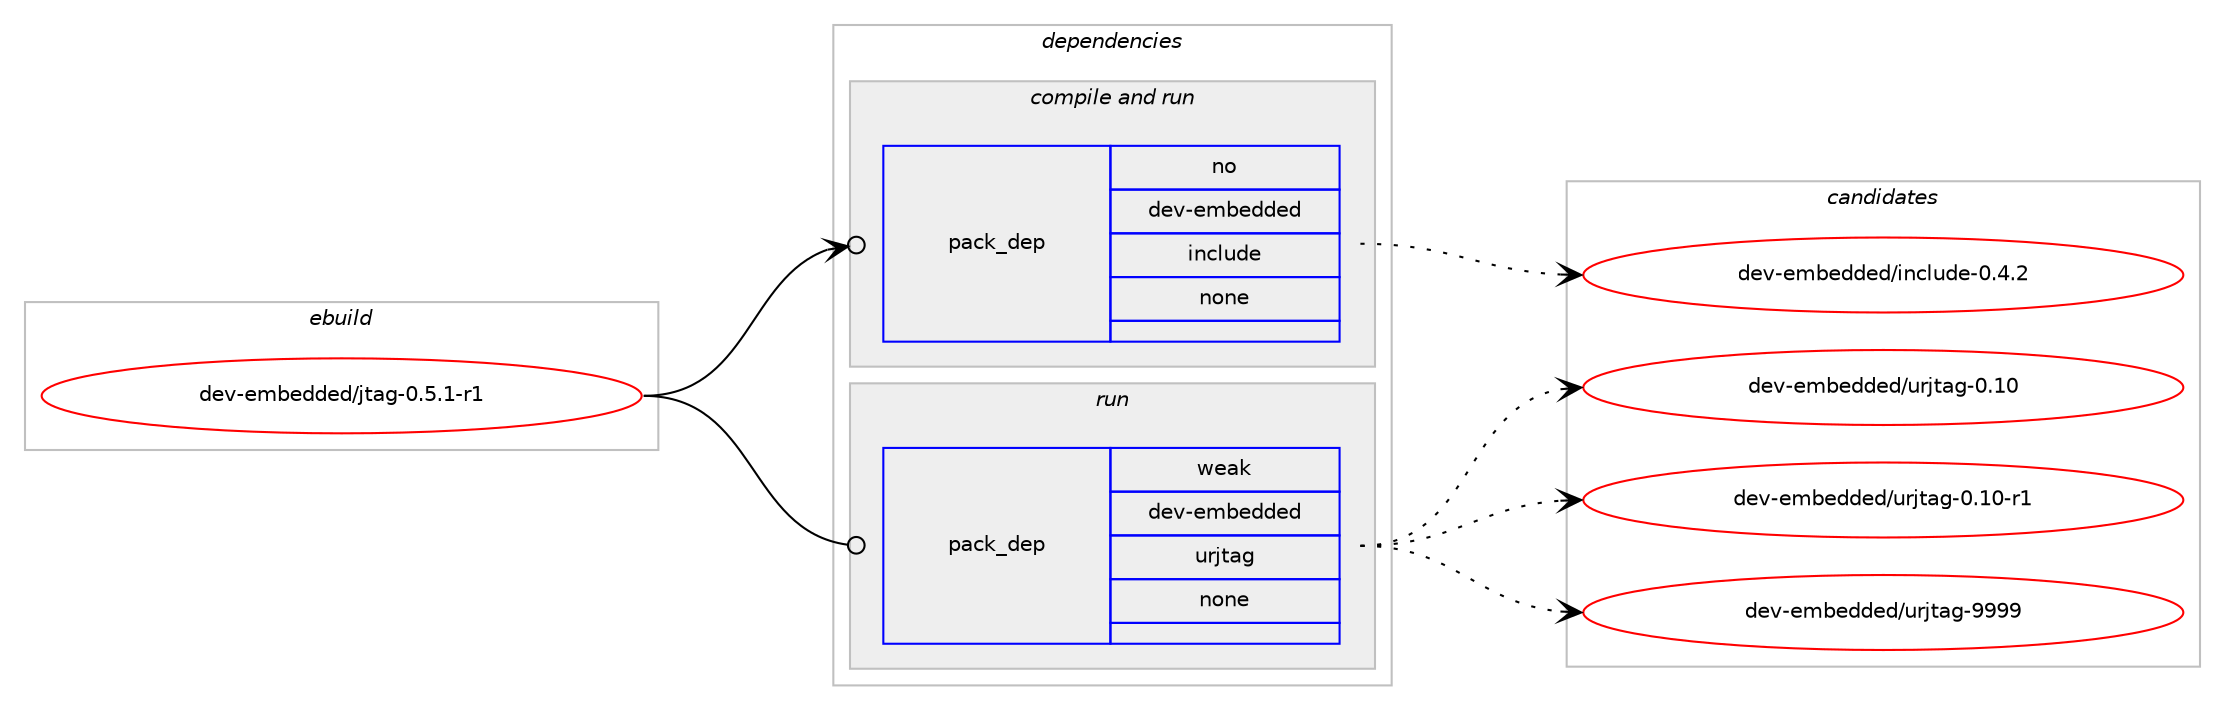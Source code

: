 digraph prolog {

# *************
# Graph options
# *************

newrank=true;
concentrate=true;
compound=true;
graph [rankdir=LR,fontname=Helvetica,fontsize=10,ranksep=1.5];#, ranksep=2.5, nodesep=0.2];
edge  [arrowhead=vee];
node  [fontname=Helvetica,fontsize=10];

# **********
# The ebuild
# **********

subgraph cluster_leftcol {
color=gray;
rank=same;
label=<<i>ebuild</i>>;
id [label="dev-embedded/jtag-0.5.1-r1", color=red, width=4, href="../dev-embedded/jtag-0.5.1-r1.svg"];
}

# ****************
# The dependencies
# ****************

subgraph cluster_midcol {
color=gray;
label=<<i>dependencies</i>>;
subgraph cluster_compile {
fillcolor="#eeeeee";
style=filled;
label=<<i>compile</i>>;
}
subgraph cluster_compileandrun {
fillcolor="#eeeeee";
style=filled;
label=<<i>compile and run</i>>;
subgraph pack944381 {
dependency1323547 [label=<<TABLE BORDER="0" CELLBORDER="1" CELLSPACING="0" CELLPADDING="4" WIDTH="220"><TR><TD ROWSPAN="6" CELLPADDING="30">pack_dep</TD></TR><TR><TD WIDTH="110">no</TD></TR><TR><TD>dev-embedded</TD></TR><TR><TD>include</TD></TR><TR><TD>none</TD></TR><TR><TD></TD></TR></TABLE>>, shape=none, color=blue];
}
id:e -> dependency1323547:w [weight=20,style="solid",arrowhead="odotvee"];
}
subgraph cluster_run {
fillcolor="#eeeeee";
style=filled;
label=<<i>run</i>>;
subgraph pack944382 {
dependency1323548 [label=<<TABLE BORDER="0" CELLBORDER="1" CELLSPACING="0" CELLPADDING="4" WIDTH="220"><TR><TD ROWSPAN="6" CELLPADDING="30">pack_dep</TD></TR><TR><TD WIDTH="110">weak</TD></TR><TR><TD>dev-embedded</TD></TR><TR><TD>urjtag</TD></TR><TR><TD>none</TD></TR><TR><TD></TD></TR></TABLE>>, shape=none, color=blue];
}
id:e -> dependency1323548:w [weight=20,style="solid",arrowhead="odot"];
}
}

# **************
# The candidates
# **************

subgraph cluster_choices {
rank=same;
color=gray;
label=<<i>candidates</i>>;

subgraph choice944381 {
color=black;
nodesep=1;
choice10010111845101109981011001001011004710511099108117100101454846524650 [label="dev-embedded/include-0.4.2", color=red, width=4,href="../dev-embedded/include-0.4.2.svg"];
dependency1323547:e -> choice10010111845101109981011001001011004710511099108117100101454846524650:w [style=dotted,weight="100"];
}
subgraph choice944382 {
color=black;
nodesep=1;
choice100101118451011099810110010010110047117114106116971034548464948 [label="dev-embedded/urjtag-0.10", color=red, width=4,href="../dev-embedded/urjtag-0.10.svg"];
choice1001011184510110998101100100101100471171141061169710345484649484511449 [label="dev-embedded/urjtag-0.10-r1", color=red, width=4,href="../dev-embedded/urjtag-0.10-r1.svg"];
choice100101118451011099810110010010110047117114106116971034557575757 [label="dev-embedded/urjtag-9999", color=red, width=4,href="../dev-embedded/urjtag-9999.svg"];
dependency1323548:e -> choice100101118451011099810110010010110047117114106116971034548464948:w [style=dotted,weight="100"];
dependency1323548:e -> choice1001011184510110998101100100101100471171141061169710345484649484511449:w [style=dotted,weight="100"];
dependency1323548:e -> choice100101118451011099810110010010110047117114106116971034557575757:w [style=dotted,weight="100"];
}
}

}
